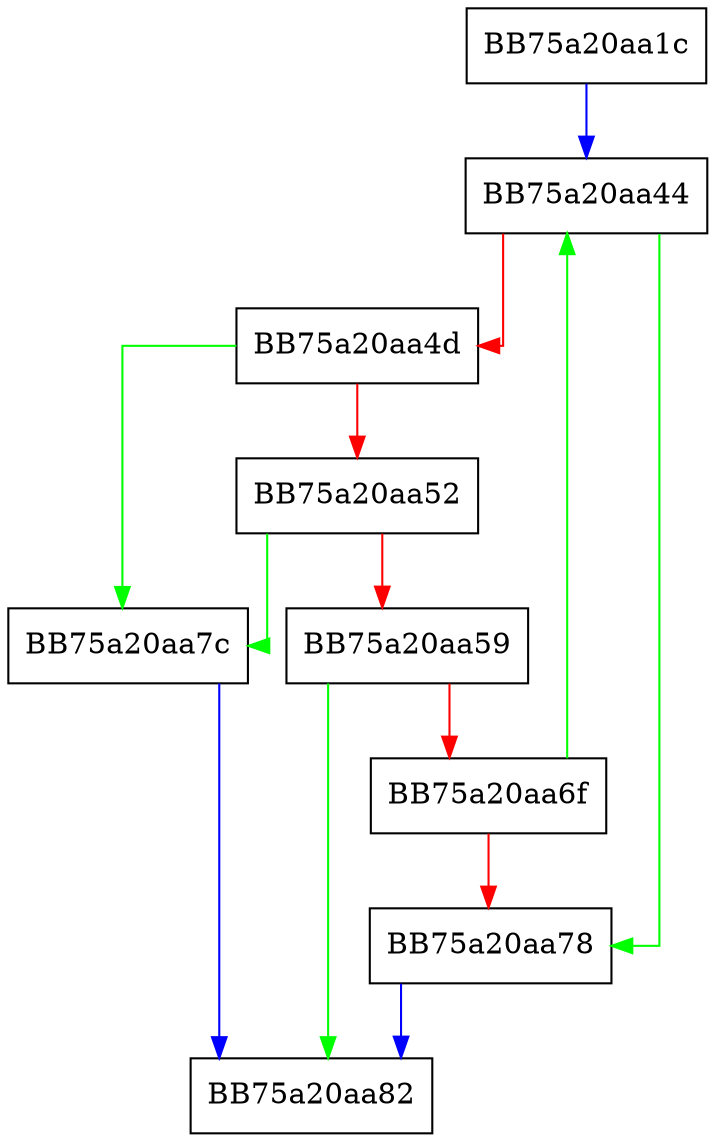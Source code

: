 digraph GetChainLength {
  node [shape="box"];
  graph [splines=ortho];
  BB75a20aa1c -> BB75a20aa44 [color="blue"];
  BB75a20aa44 -> BB75a20aa78 [color="green"];
  BB75a20aa44 -> BB75a20aa4d [color="red"];
  BB75a20aa4d -> BB75a20aa7c [color="green"];
  BB75a20aa4d -> BB75a20aa52 [color="red"];
  BB75a20aa52 -> BB75a20aa7c [color="green"];
  BB75a20aa52 -> BB75a20aa59 [color="red"];
  BB75a20aa59 -> BB75a20aa82 [color="green"];
  BB75a20aa59 -> BB75a20aa6f [color="red"];
  BB75a20aa6f -> BB75a20aa44 [color="green"];
  BB75a20aa6f -> BB75a20aa78 [color="red"];
  BB75a20aa78 -> BB75a20aa82 [color="blue"];
  BB75a20aa7c -> BB75a20aa82 [color="blue"];
}